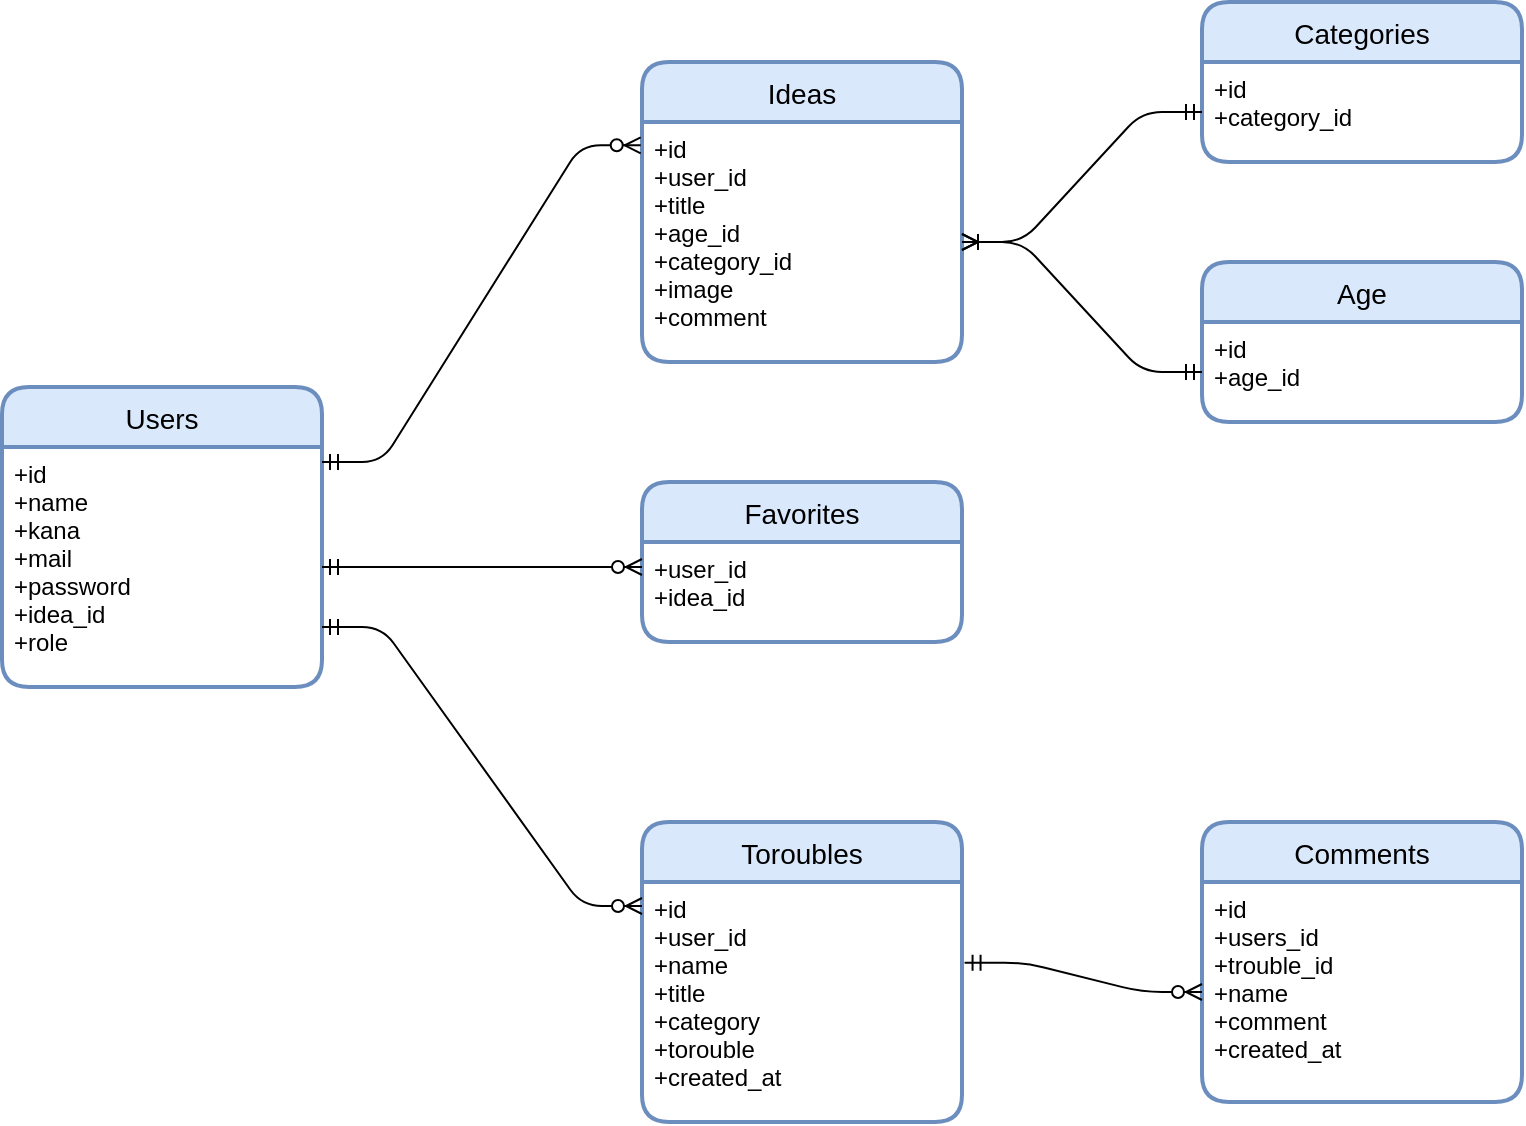 <mxfile version="13.7.9" type="device"><diagram id="87d7vPADtS57mYWe2nXC" name="ER図"><mxGraphModel dx="928" dy="688" grid="1" gridSize="10" guides="1" tooltips="1" connect="1" arrows="1" fold="1" page="1" pageScale="1" pageWidth="980" pageHeight="1390" math="0" shadow="0"><root><mxCell id="lq5EYnKHaaxOaVnQBYeK-0"/><mxCell id="lq5EYnKHaaxOaVnQBYeK-1" parent="lq5EYnKHaaxOaVnQBYeK-0"/><mxCell id="JtVTDpurp3Mk0AI-1bOr-0" value="Users" style="swimlane;childLayout=stackLayout;horizontal=1;startSize=30;horizontalStack=0;rounded=1;fontSize=14;fontStyle=0;strokeWidth=2;resizeParent=0;resizeLast=1;shadow=0;dashed=0;align=center;fillColor=#dae8fc;strokeColor=#6c8ebf;" parent="lq5EYnKHaaxOaVnQBYeK-1" vertex="1"><mxGeometry x="40" y="212.5" width="160" height="150" as="geometry"><mxRectangle x="340" y="290" width="70" height="30" as="alternateBounds"/></mxGeometry></mxCell><mxCell id="JtVTDpurp3Mk0AI-1bOr-1" value="+id&#10;+name&#10;+kana&#10;+mail&#10;+password&#10;+idea_id&#10;+role" style="align=left;strokeColor=none;fillColor=none;spacingLeft=4;fontSize=12;verticalAlign=top;resizable=0;rotatable=0;part=1;" parent="JtVTDpurp3Mk0AI-1bOr-0" vertex="1"><mxGeometry y="30" width="160" height="120" as="geometry"/></mxCell><mxCell id="JtVTDpurp3Mk0AI-1bOr-9" value="Toroubles" style="swimlane;childLayout=stackLayout;horizontal=1;startSize=30;horizontalStack=0;rounded=1;fontSize=14;fontStyle=0;strokeWidth=2;resizeParent=0;resizeLast=1;shadow=0;dashed=0;align=center;fillColor=#dae8fc;strokeColor=#6c8ebf;" parent="lq5EYnKHaaxOaVnQBYeK-1" vertex="1"><mxGeometry x="360" y="430" width="160" height="150" as="geometry"/></mxCell><mxCell id="JtVTDpurp3Mk0AI-1bOr-10" value="+id&#10;+user_id&#10;+name&#10;+title&#10;+category&#10;+torouble&#10;+created_at" style="align=left;strokeColor=none;fillColor=none;spacingLeft=4;fontSize=12;verticalAlign=top;resizable=0;rotatable=0;part=1;" parent="JtVTDpurp3Mk0AI-1bOr-9" vertex="1"><mxGeometry y="30" width="160" height="120" as="geometry"/></mxCell><mxCell id="JtVTDpurp3Mk0AI-1bOr-2" value="Ideas" style="swimlane;childLayout=stackLayout;horizontal=1;startSize=30;horizontalStack=0;rounded=1;fontSize=14;fontStyle=0;strokeWidth=2;resizeParent=0;resizeLast=1;shadow=0;dashed=0;align=center;fillColor=#dae8fc;strokeColor=#6c8ebf;" parent="lq5EYnKHaaxOaVnQBYeK-1" vertex="1"><mxGeometry x="360" y="50" width="160" height="150" as="geometry"/></mxCell><mxCell id="JtVTDpurp3Mk0AI-1bOr-3" value="+id&#10;+user_id&#10;+title&#10;+age_id&#10;+category_id&#10;+image&#10;+comment" style="align=left;strokeColor=none;fillColor=none;spacingLeft=4;fontSize=12;verticalAlign=top;resizable=0;rotatable=0;part=1;" parent="JtVTDpurp3Mk0AI-1bOr-2" vertex="1"><mxGeometry y="30" width="160" height="120" as="geometry"/></mxCell><mxCell id="JtVTDpurp3Mk0AI-1bOr-11" value="Favorites" style="swimlane;childLayout=stackLayout;horizontal=1;startSize=30;horizontalStack=0;rounded=1;fontSize=14;fontStyle=0;strokeWidth=2;resizeParent=0;resizeLast=1;shadow=0;dashed=0;align=center;fillColor=#dae8fc;strokeColor=#6c8ebf;" parent="lq5EYnKHaaxOaVnQBYeK-1" vertex="1"><mxGeometry x="360" y="260" width="160" height="80" as="geometry"/></mxCell><mxCell id="JtVTDpurp3Mk0AI-1bOr-12" value="+user_id&#10;+idea_id" style="align=left;strokeColor=none;fillColor=none;spacingLeft=4;fontSize=12;verticalAlign=top;resizable=0;rotatable=0;part=1;" parent="JtVTDpurp3Mk0AI-1bOr-11" vertex="1"><mxGeometry y="30" width="160" height="50" as="geometry"/></mxCell><mxCell id="JtVTDpurp3Mk0AI-1bOr-15" value="Categories" style="swimlane;childLayout=stackLayout;horizontal=1;startSize=30;horizontalStack=0;rounded=1;fontSize=14;fontStyle=0;strokeWidth=2;resizeParent=0;resizeLast=1;shadow=0;dashed=0;align=center;fillColor=#dae8fc;strokeColor=#6c8ebf;" parent="lq5EYnKHaaxOaVnQBYeK-1" vertex="1"><mxGeometry x="640" y="20" width="160" height="80" as="geometry"/></mxCell><mxCell id="JtVTDpurp3Mk0AI-1bOr-16" value="+id&#10;+category_id" style="align=left;strokeColor=none;fillColor=none;spacingLeft=4;fontSize=12;verticalAlign=top;resizable=0;rotatable=0;part=1;" parent="JtVTDpurp3Mk0AI-1bOr-15" vertex="1"><mxGeometry y="30" width="160" height="50" as="geometry"/></mxCell><mxCell id="JtVTDpurp3Mk0AI-1bOr-13" value="Age" style="swimlane;childLayout=stackLayout;horizontal=1;startSize=30;horizontalStack=0;rounded=1;fontSize=14;fontStyle=0;strokeWidth=2;resizeParent=0;resizeLast=1;shadow=0;dashed=0;align=center;fillColor=#dae8fc;strokeColor=#6c8ebf;" parent="lq5EYnKHaaxOaVnQBYeK-1" vertex="1"><mxGeometry x="640" y="150" width="160" height="80" as="geometry"/></mxCell><mxCell id="JtVTDpurp3Mk0AI-1bOr-14" value="+id&#10;+age_id" style="align=left;strokeColor=none;fillColor=none;spacingLeft=4;fontSize=12;verticalAlign=top;resizable=0;rotatable=0;part=1;" parent="JtVTDpurp3Mk0AI-1bOr-13" vertex="1"><mxGeometry y="30" width="160" height="50" as="geometry"/></mxCell><mxCell id="lrGbHLCph_LUZRfFR2eC-1" value="" style="edgeStyle=entityRelationEdgeStyle;fontSize=12;html=1;endArrow=ERzeroToMany;startArrow=ERmandOne;entryX=-0.004;entryY=0.097;entryDx=0;entryDy=0;entryPerimeter=0;" parent="lq5EYnKHaaxOaVnQBYeK-1" target="JtVTDpurp3Mk0AI-1bOr-3" edge="1"><mxGeometry width="100" height="100" relative="1" as="geometry"><mxPoint x="200" y="250" as="sourcePoint"/><mxPoint x="300" y="150" as="targetPoint"/></mxGeometry></mxCell><mxCell id="lrGbHLCph_LUZRfFR2eC-2" value="" style="edgeStyle=entityRelationEdgeStyle;fontSize=12;html=1;endArrow=ERzeroToMany;startArrow=ERmandOne;entryX=0;entryY=0.25;entryDx=0;entryDy=0;" parent="lq5EYnKHaaxOaVnQBYeK-1" source="JtVTDpurp3Mk0AI-1bOr-1" target="JtVTDpurp3Mk0AI-1bOr-12" edge="1"><mxGeometry width="100" height="100" relative="1" as="geometry"><mxPoint x="200" y="290" as="sourcePoint"/><mxPoint x="300" y="190" as="targetPoint"/></mxGeometry></mxCell><mxCell id="lrGbHLCph_LUZRfFR2eC-3" value="" style="edgeStyle=entityRelationEdgeStyle;fontSize=12;html=1;endArrow=ERzeroToMany;startArrow=ERmandOne;exitX=1;exitY=0.75;exitDx=0;exitDy=0;" parent="lq5EYnKHaaxOaVnQBYeK-1" source="JtVTDpurp3Mk0AI-1bOr-1" edge="1"><mxGeometry width="100" height="100" relative="1" as="geometry"><mxPoint x="220" y="420" as="sourcePoint"/><mxPoint x="360" y="472" as="targetPoint"/></mxGeometry></mxCell><mxCell id="DKvKjfer6CW0Nc-ye-m5-0" value="" style="edgeStyle=entityRelationEdgeStyle;fontSize=12;html=1;endArrow=ERoneToMany;startArrow=ERmandOne;" edge="1" parent="lq5EYnKHaaxOaVnQBYeK-1" source="JtVTDpurp3Mk0AI-1bOr-16" target="JtVTDpurp3Mk0AI-1bOr-3"><mxGeometry width="100" height="100" relative="1" as="geometry"><mxPoint x="490" y="260" as="sourcePoint"/><mxPoint x="590" y="160" as="targetPoint"/></mxGeometry></mxCell><mxCell id="DKvKjfer6CW0Nc-ye-m5-2" value="" style="edgeStyle=entityRelationEdgeStyle;fontSize=12;html=1;endArrow=ERoneToMany;startArrow=ERmandOne;" edge="1" parent="lq5EYnKHaaxOaVnQBYeK-1" source="JtVTDpurp3Mk0AI-1bOr-14" target="JtVTDpurp3Mk0AI-1bOr-3"><mxGeometry width="100" height="100" relative="1" as="geometry"><mxPoint x="590" y="210" as="sourcePoint"/><mxPoint x="420" y="255" as="targetPoint"/></mxGeometry></mxCell><mxCell id="DKvKjfer6CW0Nc-ye-m5-3" value="Comments" style="swimlane;childLayout=stackLayout;horizontal=1;startSize=30;horizontalStack=0;rounded=1;fontSize=14;fontStyle=0;strokeWidth=2;resizeParent=0;resizeLast=1;shadow=0;dashed=0;align=center;fillColor=#dae8fc;strokeColor=#6c8ebf;" vertex="1" parent="lq5EYnKHaaxOaVnQBYeK-1"><mxGeometry x="640" y="430" width="160" height="140" as="geometry"/></mxCell><mxCell id="DKvKjfer6CW0Nc-ye-m5-4" value="+id&#10;+users_id&#10;+trouble_id&#10;+name&#10;+comment&#10;+created_at" style="align=left;strokeColor=none;fillColor=none;spacingLeft=4;fontSize=12;verticalAlign=top;resizable=0;rotatable=0;part=1;" vertex="1" parent="DKvKjfer6CW0Nc-ye-m5-3"><mxGeometry y="30" width="160" height="110" as="geometry"/></mxCell><mxCell id="DKvKjfer6CW0Nc-ye-m5-5" value="" style="edgeStyle=entityRelationEdgeStyle;fontSize=12;html=1;endArrow=ERzeroToMany;startArrow=ERmandOne;exitX=1.008;exitY=0.336;exitDx=0;exitDy=0;exitPerimeter=0;" edge="1" parent="lq5EYnKHaaxOaVnQBYeK-1" source="JtVTDpurp3Mk0AI-1bOr-10" target="DKvKjfer6CW0Nc-ye-m5-4"><mxGeometry width="100" height="100" relative="1" as="geometry"><mxPoint x="550" y="410" as="sourcePoint"/><mxPoint x="635" y="499" as="targetPoint"/></mxGeometry></mxCell></root></mxGraphModel></diagram></mxfile>